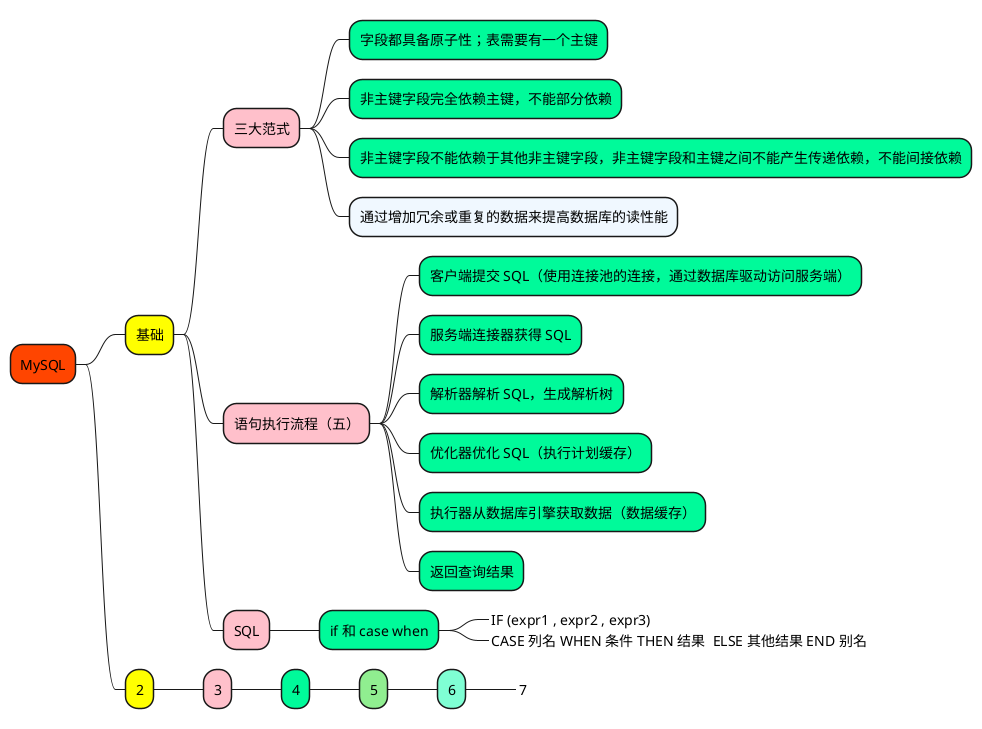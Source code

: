 @startmindmap

+[#OrangeRed] MySQL

++[#yellow] 基础

+++[#Pink] 三大范式

++++[#MediumSpringGreen] 字段都具备原子性；表需要有一个主键
++++[#MediumSpringGreen] 非主键字段完全依赖主键，不能部分依赖
++++[#MediumSpringGreen] 非主键字段不能依赖于其他非主键字段，非主键字段和主键之间不能产生传递依赖，不能间接依赖
++++[#AliceBlue] 通过增加冗余或重复的数据来提高数据库的读性能

+++[#Pink] 语句执行流程（五）

++++[#MediumSpringGreen] 客户端提交 SQL（使用连接池的连接，通过数据库驱动访问服务端）
++++[#MediumSpringGreen] 服务端连接器获得 SQL
++++[#MediumSpringGreen] 解析器解析 SQL，生成解析树
++++[#MediumSpringGreen] 优化器优化 SQL（执行计划缓存）
++++[#MediumSpringGreen] 执行器从数据库引擎获取数据（数据缓存）
++++[#MediumSpringGreen] 返回查询结果

+++[#Pink] SQL

++++[#MediumSpringGreen] if 和 case when
+++++[#LightGreen]_ IF (expr1 , expr2 , expr3)
+++++[#LightGreen]_ CASE 列名 WHEN 条件 THEN 结果  ELSE 其他结果 END 别名




++[#yellow] 2

+++[#Pink] 3

++++[#MediumSpringGreen] 4
+++++[#LightGreen] 5
++++++[#Aquamarine] 6
+++++++[#Aquamarine]_ 7



@endmindmap